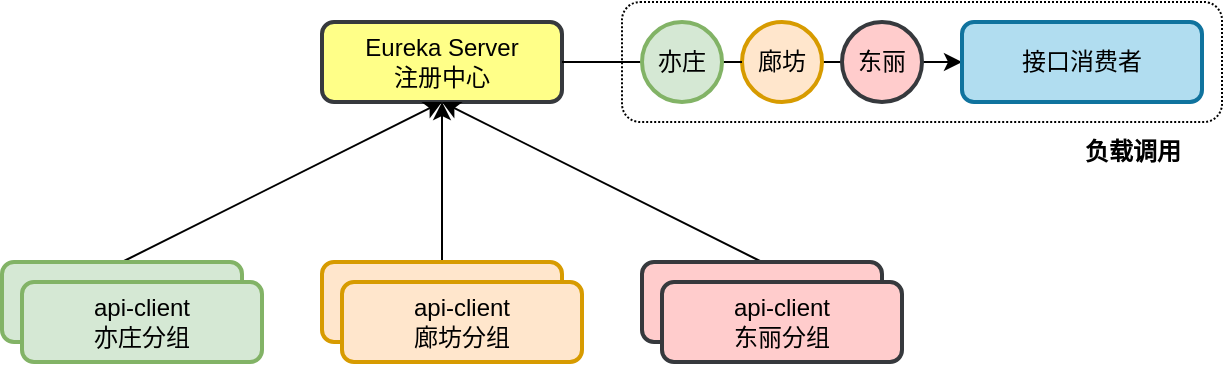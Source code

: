 <mxfile version="20.2.8" type="device"><diagram id="wdgTX1GCtDEPxs4bbfVN" name="第 1 页"><mxGraphModel dx="1586" dy="742" grid="0" gridSize="10" guides="1" tooltips="1" connect="1" arrows="1" fold="1" page="0" pageScale="1" pageWidth="900" pageHeight="1600" math="0" shadow="0"><root><mxCell id="0"/><mxCell id="1" parent="0"/><mxCell id="sZp3wzSNrP5OcF-Cxtmp-18" value="" style="rounded=1;whiteSpace=wrap;html=1;strokeWidth=1;dashed=1;dashPattern=1 1;" vertex="1" parent="1"><mxGeometry x="310" y="150" width="300" height="60" as="geometry"/></mxCell><mxCell id="sZp3wzSNrP5OcF-Cxtmp-13" style="edgeStyle=none;rounded=0;orthogonalLoop=1;jettySize=auto;html=1;exitX=1;exitY=0.5;exitDx=0;exitDy=0;entryX=0;entryY=0.5;entryDx=0;entryDy=0;startArrow=none;" edge="1" parent="1" source="sZp3wzSNrP5OcF-Cxtmp-15" target="sZp3wzSNrP5OcF-Cxtmp-11"><mxGeometry relative="1" as="geometry"/></mxCell><mxCell id="sZp3wzSNrP5OcF-Cxtmp-1" value="Eureka Server&lt;br&gt;注册中心" style="rounded=1;whiteSpace=wrap;html=1;strokeWidth=2;fillColor=#ffff88;strokeColor=#36393d;" vertex="1" parent="1"><mxGeometry x="160" y="160" width="120" height="40" as="geometry"/></mxCell><mxCell id="sZp3wzSNrP5OcF-Cxtmp-8" style="edgeStyle=orthogonalEdgeStyle;rounded=0;orthogonalLoop=1;jettySize=auto;html=1;exitX=0.5;exitY=0;exitDx=0;exitDy=0;" edge="1" parent="1" source="sZp3wzSNrP5OcF-Cxtmp-2" target="sZp3wzSNrP5OcF-Cxtmp-1"><mxGeometry relative="1" as="geometry"/></mxCell><mxCell id="sZp3wzSNrP5OcF-Cxtmp-2" value="" style="rounded=1;whiteSpace=wrap;html=1;strokeWidth=2;fillColor=#ffe6cc;strokeColor=#d79b00;" vertex="1" parent="1"><mxGeometry x="160" y="280" width="120" height="40" as="geometry"/></mxCell><mxCell id="sZp3wzSNrP5OcF-Cxtmp-3" value="api-client&lt;br&gt;廊坊分组" style="rounded=1;whiteSpace=wrap;html=1;strokeWidth=2;fillColor=#ffe6cc;strokeColor=#d79b00;" vertex="1" parent="1"><mxGeometry x="170" y="290" width="120" height="40" as="geometry"/></mxCell><mxCell id="sZp3wzSNrP5OcF-Cxtmp-10" style="edgeStyle=none;rounded=0;orthogonalLoop=1;jettySize=auto;html=1;exitX=0.5;exitY=0;exitDx=0;exitDy=0;entryX=0.5;entryY=1;entryDx=0;entryDy=0;" edge="1" parent="1" source="sZp3wzSNrP5OcF-Cxtmp-4" target="sZp3wzSNrP5OcF-Cxtmp-1"><mxGeometry relative="1" as="geometry"/></mxCell><mxCell id="sZp3wzSNrP5OcF-Cxtmp-4" value="" style="rounded=1;whiteSpace=wrap;html=1;strokeWidth=2;fillColor=#ffcccc;strokeColor=#36393d;" vertex="1" parent="1"><mxGeometry x="320" y="280" width="120" height="40" as="geometry"/></mxCell><mxCell id="sZp3wzSNrP5OcF-Cxtmp-5" value="api-client&lt;br&gt;东丽分组" style="rounded=1;whiteSpace=wrap;html=1;strokeWidth=2;fillColor=#ffcccc;strokeColor=#36393d;" vertex="1" parent="1"><mxGeometry x="330" y="290" width="120" height="40" as="geometry"/></mxCell><mxCell id="sZp3wzSNrP5OcF-Cxtmp-9" style="rounded=0;orthogonalLoop=1;jettySize=auto;html=1;exitX=0.5;exitY=0;exitDx=0;exitDy=0;entryX=0.5;entryY=1;entryDx=0;entryDy=0;" edge="1" parent="1" source="sZp3wzSNrP5OcF-Cxtmp-6" target="sZp3wzSNrP5OcF-Cxtmp-1"><mxGeometry relative="1" as="geometry"/></mxCell><mxCell id="sZp3wzSNrP5OcF-Cxtmp-6" value="" style="rounded=1;whiteSpace=wrap;html=1;strokeWidth=2;fillColor=#d5e8d4;strokeColor=#82b366;" vertex="1" parent="1"><mxGeometry y="280" width="120" height="40" as="geometry"/></mxCell><mxCell id="sZp3wzSNrP5OcF-Cxtmp-7" value="api-client&lt;br&gt;亦庄分组" style="rounded=1;whiteSpace=wrap;html=1;strokeWidth=2;fillColor=#d5e8d4;strokeColor=#82b366;" vertex="1" parent="1"><mxGeometry x="10" y="290" width="120" height="40" as="geometry"/></mxCell><mxCell id="sZp3wzSNrP5OcF-Cxtmp-11" value="接口消费者" style="rounded=1;whiteSpace=wrap;html=1;strokeWidth=2;fillColor=#b1ddf0;strokeColor=#10739e;" vertex="1" parent="1"><mxGeometry x="480" y="160" width="120" height="40" as="geometry"/></mxCell><mxCell id="sZp3wzSNrP5OcF-Cxtmp-15" value="廊坊" style="rounded=1;whiteSpace=wrap;html=1;strokeWidth=2;fillColor=#ffe6cc;strokeColor=#d79b00;arcSize=50;" vertex="1" parent="1"><mxGeometry x="370" y="160" width="40" height="40" as="geometry"/></mxCell><mxCell id="sZp3wzSNrP5OcF-Cxtmp-16" value="" style="edgeStyle=none;rounded=0;orthogonalLoop=1;jettySize=auto;html=1;exitX=1;exitY=0.5;exitDx=0;exitDy=0;entryX=0;entryY=0.5;entryDx=0;entryDy=0;endArrow=none;" edge="1" parent="1" source="sZp3wzSNrP5OcF-Cxtmp-1" target="sZp3wzSNrP5OcF-Cxtmp-15"><mxGeometry relative="1" as="geometry"><mxPoint x="280" y="180" as="sourcePoint"/><mxPoint x="480" y="180" as="targetPoint"/></mxGeometry></mxCell><mxCell id="sZp3wzSNrP5OcF-Cxtmp-17" value="东丽" style="rounded=1;whiteSpace=wrap;html=1;strokeWidth=2;fillColor=#ffcccc;strokeColor=#36393d;arcSize=50;" vertex="1" parent="1"><mxGeometry x="420" y="160" width="40" height="40" as="geometry"/></mxCell><mxCell id="sZp3wzSNrP5OcF-Cxtmp-14" value="亦庄" style="rounded=1;whiteSpace=wrap;html=1;strokeWidth=2;fillColor=#d5e8d4;strokeColor=#82b366;arcSize=50;" vertex="1" parent="1"><mxGeometry x="320" y="160" width="40" height="40" as="geometry"/></mxCell><mxCell id="sZp3wzSNrP5OcF-Cxtmp-19" value="&lt;b&gt;负载调用&lt;/b&gt;" style="text;html=1;align=center;verticalAlign=middle;resizable=0;points=[];autosize=1;strokeColor=none;fillColor=none;" vertex="1" parent="1"><mxGeometry x="530" y="210" width="70" height="30" as="geometry"/></mxCell></root></mxGraphModel></diagram></mxfile>